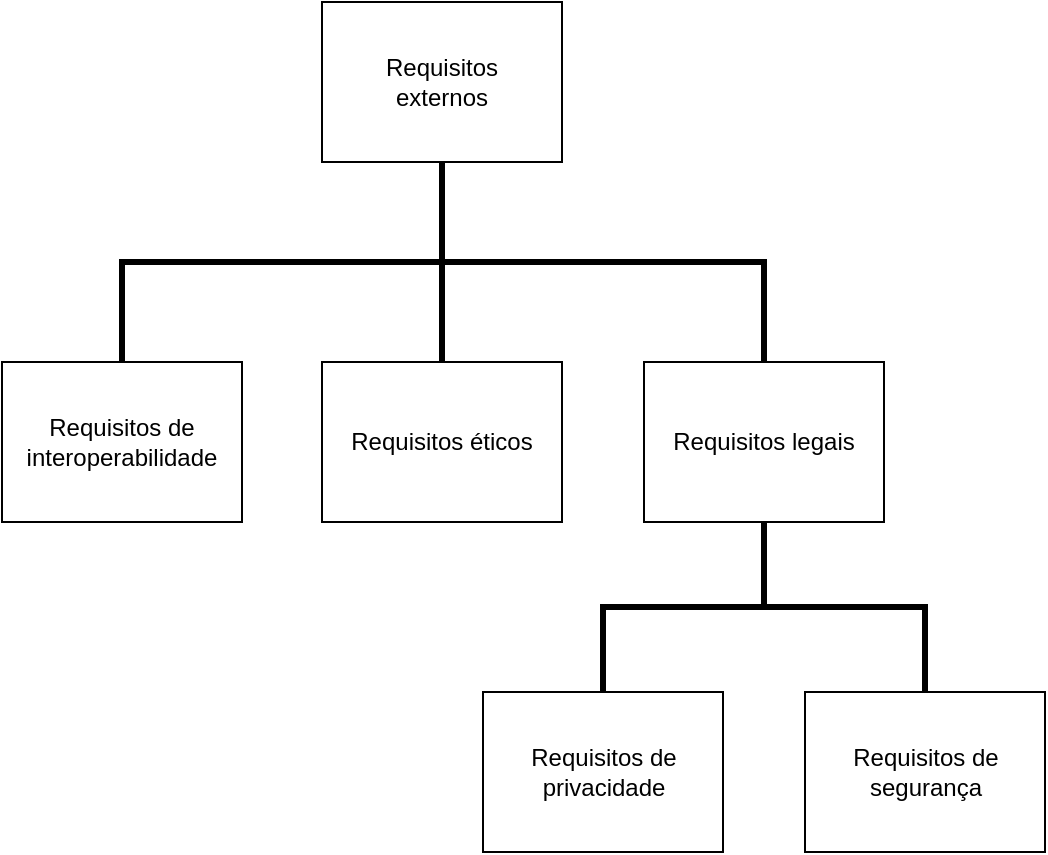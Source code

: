 <mxfile version="24.3.1" type="device">
  <diagram name="Página-1" id="pclHzJrURgKHpWUltsY_">
    <mxGraphModel dx="1631" dy="884" grid="1" gridSize="10" guides="1" tooltips="1" connect="1" arrows="1" fold="1" page="1" pageScale="1" pageWidth="827" pageHeight="1169" math="0" shadow="0">
      <root>
        <mxCell id="0" />
        <mxCell id="1" parent="0" />
        <mxCell id="5f6yyHdZbN5mxAPJtJQ0-4" value="Requisitos&lt;div&gt;externos&lt;/div&gt;" style="rounded=0;whiteSpace=wrap;html=1;" vertex="1" parent="1">
          <mxGeometry x="280" y="40" width="120" height="80" as="geometry" />
        </mxCell>
        <mxCell id="5f6yyHdZbN5mxAPJtJQ0-11" value="Requisitos de interoperabilidade" style="rounded=0;whiteSpace=wrap;html=1;" vertex="1" parent="1">
          <mxGeometry x="120" y="220" width="120" height="80" as="geometry" />
        </mxCell>
        <mxCell id="5f6yyHdZbN5mxAPJtJQ0-12" value="Requisitos éticos" style="rounded=0;whiteSpace=wrap;html=1;" vertex="1" parent="1">
          <mxGeometry x="280" y="220" width="120" height="80" as="geometry" />
        </mxCell>
        <mxCell id="5f6yyHdZbN5mxAPJtJQ0-25" value="Requisitos legais" style="rounded=0;whiteSpace=wrap;html=1;" vertex="1" parent="1">
          <mxGeometry x="441" y="220" width="120" height="80" as="geometry" />
        </mxCell>
        <mxCell id="5f6yyHdZbN5mxAPJtJQ0-26" style="rounded=0;orthogonalLoop=1;jettySize=auto;html=1;endArrow=none;endFill=0;strokeWidth=3;edgeStyle=orthogonalEdgeStyle;exitX=0.5;exitY=1;exitDx=0;exitDy=0;" edge="1" parent="1" source="5f6yyHdZbN5mxAPJtJQ0-4" target="5f6yyHdZbN5mxAPJtJQ0-12">
          <mxGeometry relative="1" as="geometry">
            <mxPoint x="60" y="140" as="sourcePoint" />
            <mxPoint x="367" y="52" as="targetPoint" />
          </mxGeometry>
        </mxCell>
        <mxCell id="5f6yyHdZbN5mxAPJtJQ0-27" style="rounded=0;orthogonalLoop=1;jettySize=auto;html=1;endArrow=none;endFill=0;strokeWidth=3;exitX=0.5;exitY=1;exitDx=0;exitDy=0;entryX=0.5;entryY=0;entryDx=0;entryDy=0;edgeStyle=orthogonalEdgeStyle;" edge="1" parent="1" source="5f6yyHdZbN5mxAPJtJQ0-4" target="5f6yyHdZbN5mxAPJtJQ0-25">
          <mxGeometry relative="1" as="geometry">
            <mxPoint x="-120" y="-20" as="sourcePoint" />
            <mxPoint x="377" y="62" as="targetPoint" />
          </mxGeometry>
        </mxCell>
        <mxCell id="5f6yyHdZbN5mxAPJtJQ0-28" style="rounded=0;orthogonalLoop=1;jettySize=auto;html=1;endArrow=none;endFill=0;strokeWidth=3;exitX=0.5;exitY=1;exitDx=0;exitDy=0;entryX=0.5;entryY=0;entryDx=0;entryDy=0;edgeStyle=orthogonalEdgeStyle;" edge="1" parent="1" source="5f6yyHdZbN5mxAPJtJQ0-4" target="5f6yyHdZbN5mxAPJtJQ0-11">
          <mxGeometry relative="1" as="geometry">
            <mxPoint x="-110" y="-10" as="sourcePoint" />
            <mxPoint x="387" y="72" as="targetPoint" />
          </mxGeometry>
        </mxCell>
        <mxCell id="5f6yyHdZbN5mxAPJtJQ0-33" value="Requisitos de privacidade" style="rounded=0;whiteSpace=wrap;html=1;" vertex="1" parent="1">
          <mxGeometry x="360.5" y="385" width="120" height="80" as="geometry" />
        </mxCell>
        <mxCell id="5f6yyHdZbN5mxAPJtJQ0-34" value="Requisitos de segurança" style="rounded=0;whiteSpace=wrap;html=1;" vertex="1" parent="1">
          <mxGeometry x="521.5" y="385" width="120" height="80" as="geometry" />
        </mxCell>
        <mxCell id="5f6yyHdZbN5mxAPJtJQ0-35" style="rounded=0;orthogonalLoop=1;jettySize=auto;html=1;endArrow=none;endFill=0;strokeWidth=3;exitX=0.5;exitY=1;exitDx=0;exitDy=0;edgeStyle=orthogonalEdgeStyle;" edge="1" parent="1" source="5f6yyHdZbN5mxAPJtJQ0-25" target="5f6yyHdZbN5mxAPJtJQ0-34">
          <mxGeometry relative="1" as="geometry">
            <mxPoint x="350" y="130" as="sourcePoint" />
            <mxPoint x="511" y="230" as="targetPoint" />
          </mxGeometry>
        </mxCell>
        <mxCell id="5f6yyHdZbN5mxAPJtJQ0-36" style="rounded=0;orthogonalLoop=1;jettySize=auto;html=1;endArrow=none;endFill=0;strokeWidth=3;exitX=0.5;exitY=1;exitDx=0;exitDy=0;entryX=0.5;entryY=0;entryDx=0;entryDy=0;edgeStyle=orthogonalEdgeStyle;" edge="1" parent="1" source="5f6yyHdZbN5mxAPJtJQ0-25" target="5f6yyHdZbN5mxAPJtJQ0-33">
          <mxGeometry relative="1" as="geometry">
            <mxPoint x="360" y="140" as="sourcePoint" />
            <mxPoint x="521" y="240" as="targetPoint" />
          </mxGeometry>
        </mxCell>
      </root>
    </mxGraphModel>
  </diagram>
</mxfile>
